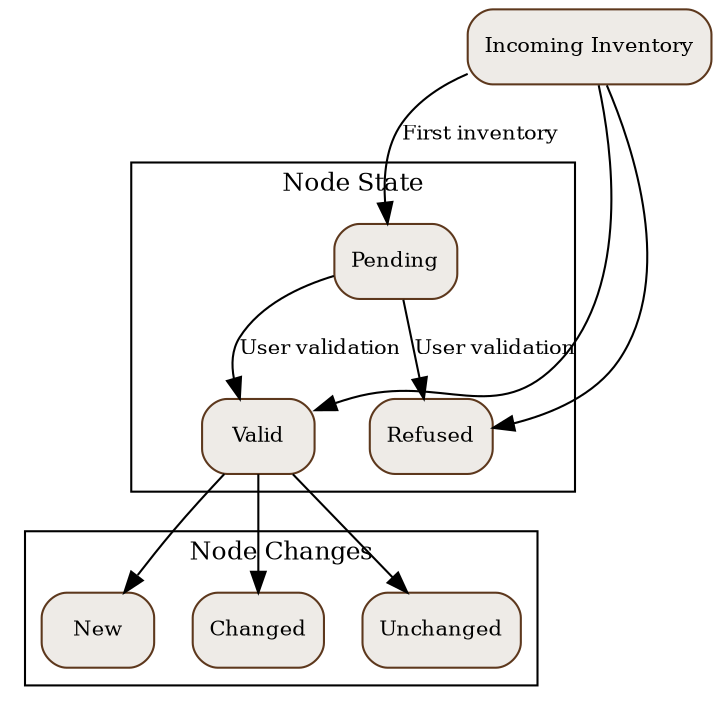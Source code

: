 digraph agent_workflow {

compound=true;
node [
  shape=Mrecord, 
  style = filled, 
  color="#5d381d", 
  fillcolor="#eeebe7",
  fontsize=10
];
edge [fontsize=10];

  inventory [label = "Incoming Inventory"];
    
    subgraph cluster_ServerNodeState {
      label="Node State" fontsize=12;
      pendingnode [label = "Pending"];
      validnode   [label = "Valid"];
      refusednode [label = "Refused"];
      pendingnode -> {validnode refusednode} [label="User validation"];
    };
 
  inventory -> pendingnode [label="First inventory"];
  inventory -> {validnode refusednode};
    
    subgraph cluster_ServerNodeChanges {
      label="Node Changes" fontsize=12;
      nodenew [label = "New"];
      nodechanged [label = "Changed"];
      nodeunchanged [label = "Unchanged"];
    };

  validnode -> {nodenew nodechanged nodeunchanged};

}
